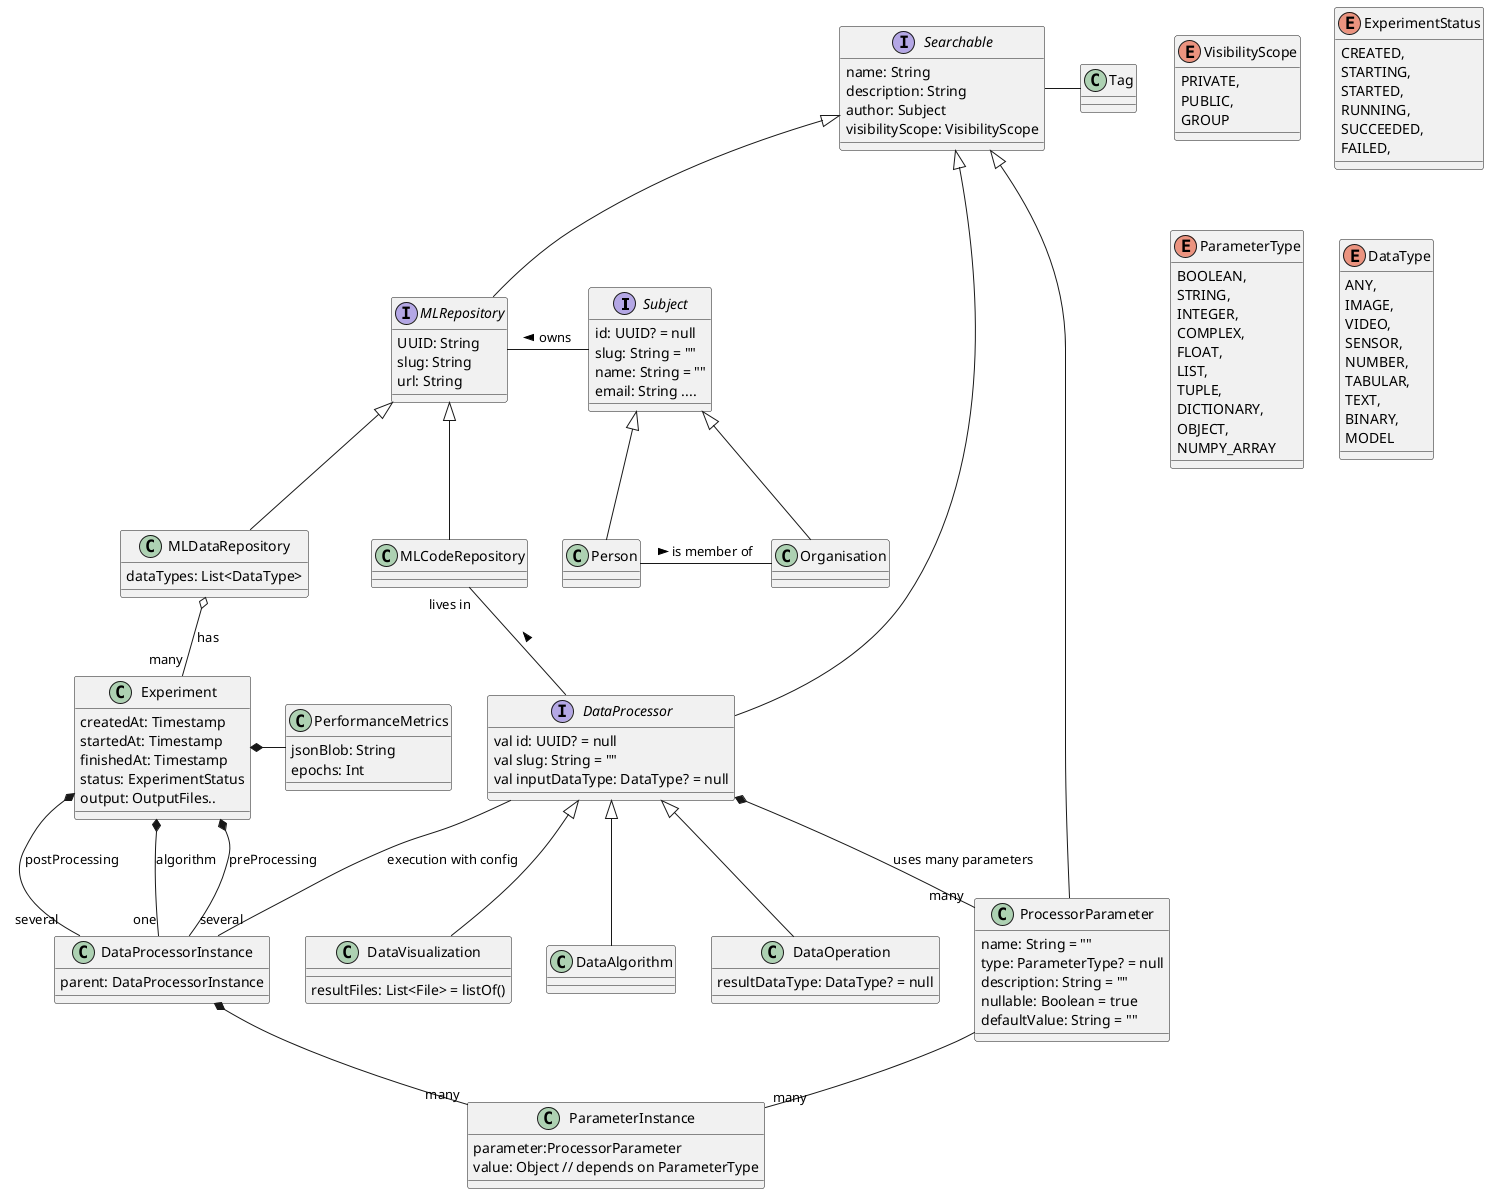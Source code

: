 @startuml

interface Subject {
    id: UUID? = null
    slug: String = ""
    name: String = ""
    email: String ....
}
class Person
class Organisation
enum VisibilityScope {
    PRIVATE,
    PUBLIC,
    GROUP
}
Subject <|-- Person
Subject <|-- Organisation

MLRepository - Subject : < owns
Person - Organisation : > is member of

interface Searchable {
    name: String
    description: String
    author: Subject
    visibilityScope: VisibilityScope
}

Searchable - Tag

interface MLRepository {
    UUID: String
    slug: String
    url: String
}

class MLDataRepository {
    dataTypes: List<DataType>
}
class MLCodeRepository
Searchable <|-- MLRepository
Searchable <|-- DataProcessor
Searchable <|-- ProcessorParameter
MLRepository <|-- MLCodeRepository
MLRepository <|-- MLDataRepository

enum ExperimentStatus {
    CREATED,
    STARTING,
    STARTED,
    RUNNING,
    SUCCEEDED,
    FAILED,
}

class Experiment {
    createdAt: Timestamp
    startedAt: Timestamp
    finishedAt: Timestamp
    status: ExperimentStatus
    output: OutputFiles..
}
class PerformanceMetrics {
    jsonBlob: String
    epochs: Int
}
Experiment *- PerformanceMetrics
MLDataRepository o-- "many" Experiment : "has"

interface DataProcessor {
    val id: UUID? = null
    val slug: String = ""
    val inputDataType: DataType? = null
}
class DataOperation {
   resultDataType: DataType? = null
}
class DataVisualization {
   resultFiles: List<File> = listOf()
}
DataProcessor  <|-- DataOperation
DataProcessor  <|-- DataVisualization
DataProcessor  <|-- DataAlgorithm
DataProcessor  *-- "many " ProcessorParameter : uses many parameters

MLCodeRepository  -- DataProcessor : "lives in" <
DataProcessor  - DataProcessorInstance : "execution with config"
class DataProcessorInstance {
    parent: DataProcessorInstance
}
class ParameterInstance {
    parameter:ProcessorParameter
    value: Object // depends on ParameterType
}
ProcessorParameter -- "many" ParameterInstance
Experiment *-- "several" DataProcessorInstance : preProcessing
Experiment *-- "several" DataProcessorInstance : postProcessing
Experiment *-- "one" DataProcessorInstance : algorithm
DataProcessorInstance *- "many" ParameterInstance

class ProcessorParameter {
    name: String = ""
    type: ParameterType? = null
    description: String = ""
    nullable: Boolean = true
    defaultValue: String = ""
}

enum ParameterType {
    BOOLEAN,
    STRING,
    INTEGER,
    COMPLEX,
    FLOAT,
    LIST,
    TUPLE,
    DICTIONARY,
    OBJECT,
    NUMPY_ARRAY
}

enum DataType {
    ANY,
    IMAGE,
    VIDEO,
    SENSOR,
    NUMBER,
    TABULAR,
    TEXT,
    BINARY,
    MODEL
}

@enduml
